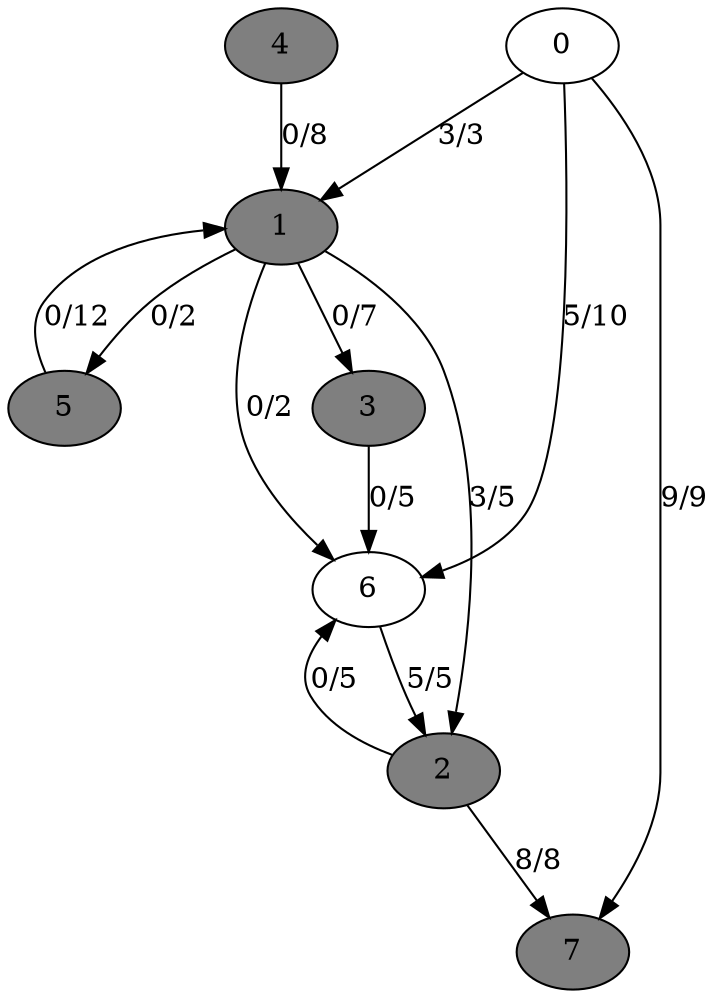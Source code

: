 digraph G {
	0[style=filled fillcolor=grey100];
	0->1[label ="3/3"] ;
	0->6[label ="5/10"] ;
	0->7[label ="9/9"] ;
	1[style=filled fillcolor=grey50];
	1->2[label ="3/5"] ;
	1->3[label ="0/7"] ;
	1->5[label ="0/2"] ;
	1->6[label ="0/2"] ;
	2[style=filled fillcolor=grey50];
	2->6[label ="0/5"] ;
	2->7[label ="8/8"] ;
	3[style=filled fillcolor=grey50];
	3->6[label ="0/5"] ;
	4[style=filled fillcolor=grey50];
	4->1[label ="0/8"] ;
	5[style=filled fillcolor=grey50];
	5->1[label ="0/12"] ;
	6[style=filled fillcolor=grey100];
	6->2[label ="5/5"] ;
	7[style=filled fillcolor=grey50];
}
